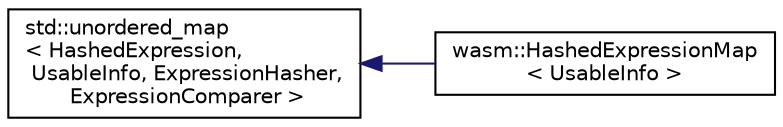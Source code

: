 digraph "Graphical Class Hierarchy"
{
  edge [fontname="Helvetica",fontsize="10",labelfontname="Helvetica",labelfontsize="10"];
  node [fontname="Helvetica",fontsize="10",shape=record];
  rankdir="LR";
  Node0 [label="std::unordered_map\l\< HashedExpression,\l UsableInfo, ExpressionHasher,\l ExpressionComparer \>",height=0.2,width=0.4,color="black", fillcolor="white", style="filled",URL="$classstd_1_1unordered__map.html"];
  Node0 -> Node1 [dir="back",color="midnightblue",fontsize="10",style="solid",fontname="Helvetica"];
  Node1 [label="wasm::HashedExpressionMap\l\< UsableInfo \>",height=0.2,width=0.4,color="black", fillcolor="white", style="filled",URL="$classwasm_1_1_hashed_expression_map.html"];
}
